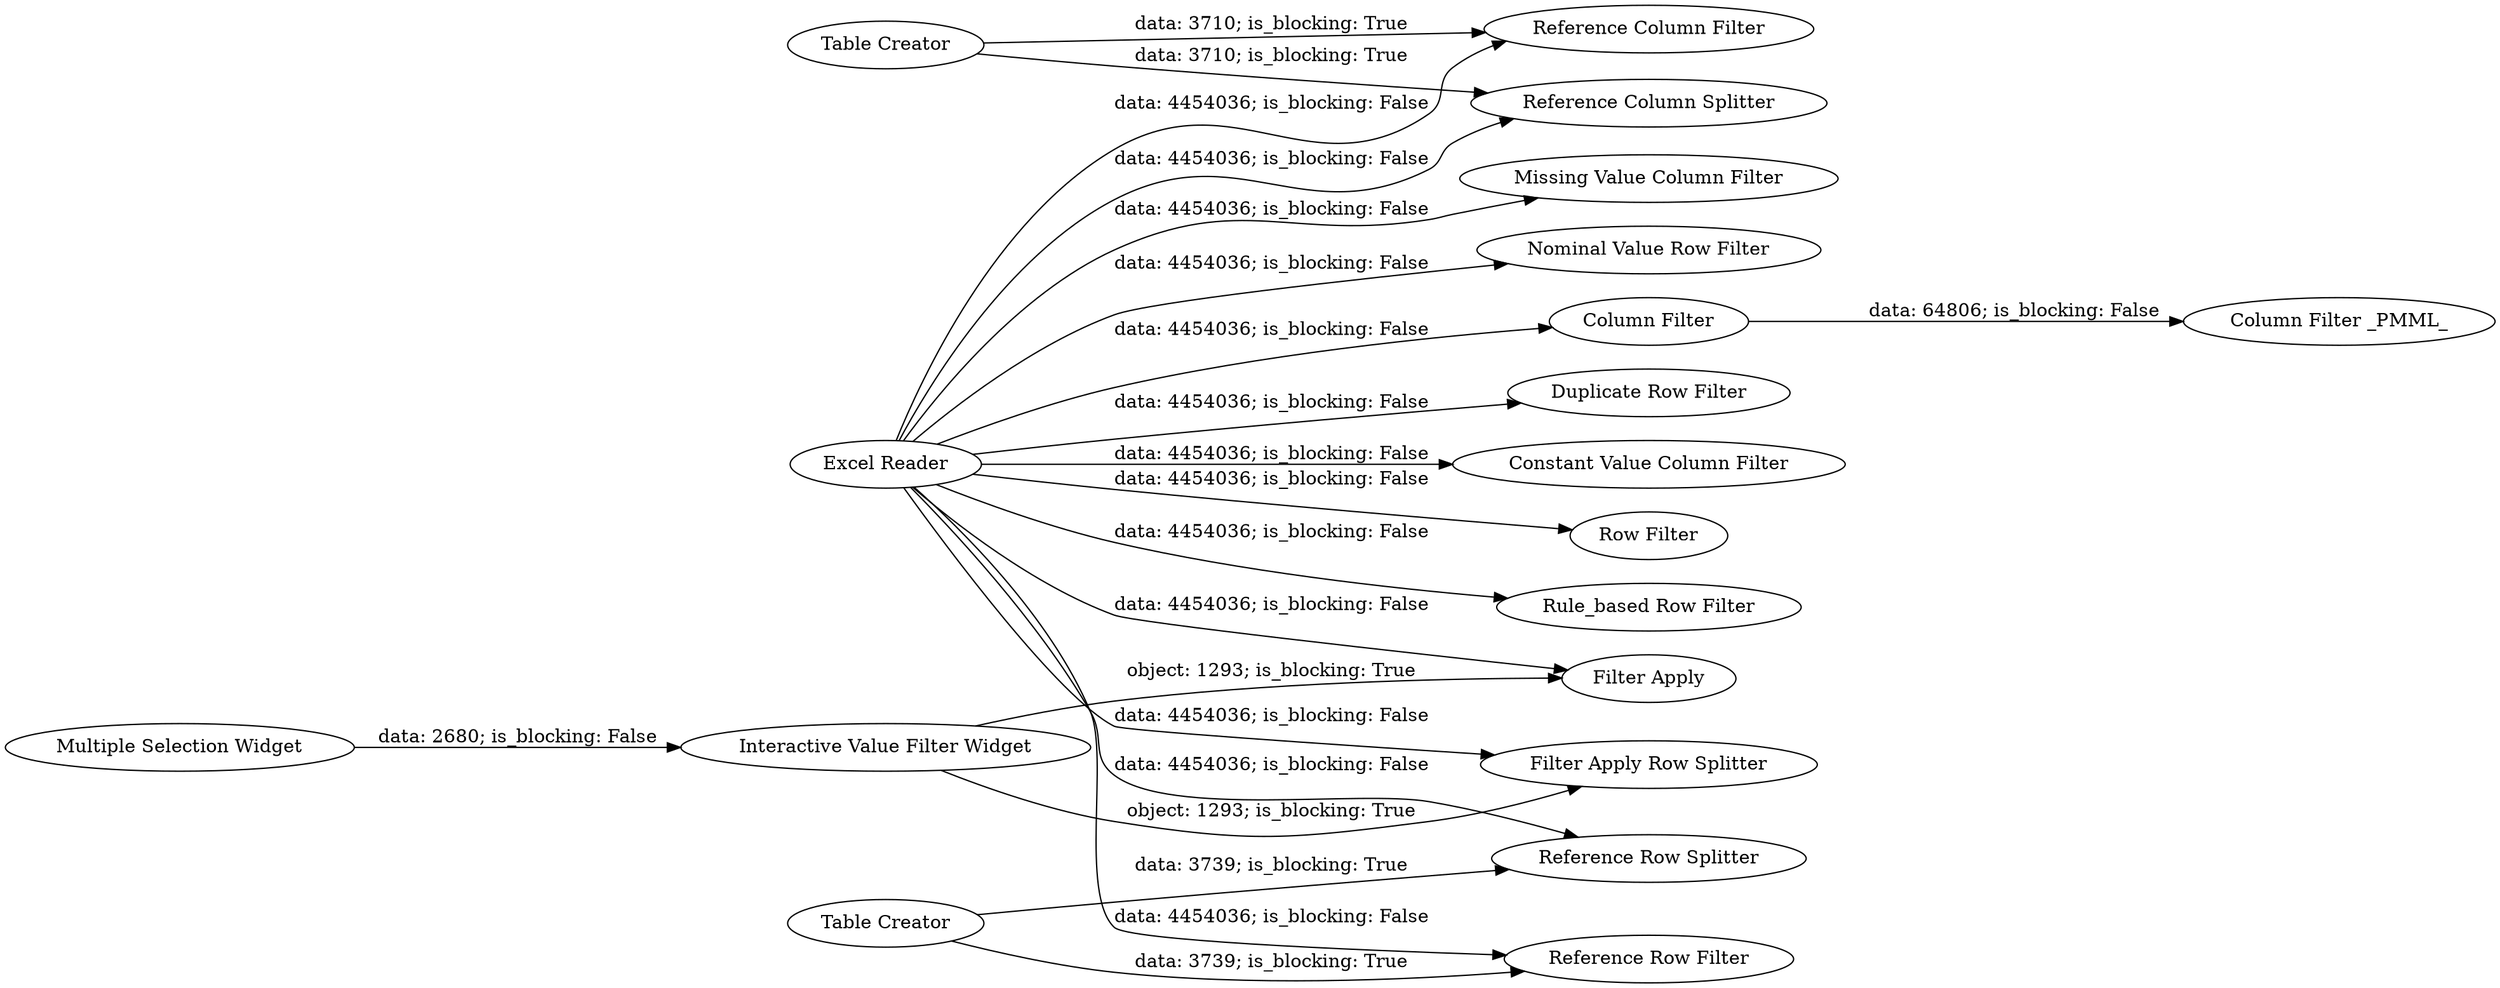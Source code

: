digraph {
	"-7184045232924929551_2" [label="Column Filter"]
	"-7184045232924929551_8" [label="Duplicate Row Filter"]
	"-7184045232924929551_4" [label="Constant Value Column Filter"]
	"-7184045232924929551_6" [label="Reference Column Splitter"]
	"-7184045232924929551_16" [label="Multiple Selection Widget"]
	"-7184045232924929551_24" [label="Reference Row Splitter"]
	"-7184045232924929551_21" [label="Row Filter"]
	"-7184045232924929551_1" [label="Excel Reader"]
	"-7184045232924929551_17" [label="Interactive Value Filter Widget"]
	"-7184045232924929551_22" [label="Reference Row Filter"]
	"-7184045232924929551_7" [label="Table Creator"]
	"-7184045232924929551_19" [label="Rule_based Row Filter"]
	"-7184045232924929551_5" [label="Missing Value Column Filter"]
	"-7184045232924929551_25" [label="Column Filter _PMML_"]
	"-7184045232924929551_23" [label="Table Creator"]
	"-7184045232924929551_20" [label="Nominal Value Row Filter"]
	"-7184045232924929551_18" [label="Filter Apply Row Splitter"]
	"-7184045232924929551_3" [label="Reference Column Filter"]
	"-7184045232924929551_9" [label="Filter Apply"]
	"-7184045232924929551_1" -> "-7184045232924929551_3" [label="data: 4454036; is_blocking: False"]
	"-7184045232924929551_23" -> "-7184045232924929551_24" [label="data: 3739; is_blocking: True"]
	"-7184045232924929551_1" -> "-7184045232924929551_20" [label="data: 4454036; is_blocking: False"]
	"-7184045232924929551_16" -> "-7184045232924929551_17" [label="data: 2680; is_blocking: False"]
	"-7184045232924929551_7" -> "-7184045232924929551_6" [label="data: 3710; is_blocking: True"]
	"-7184045232924929551_1" -> "-7184045232924929551_9" [label="data: 4454036; is_blocking: False"]
	"-7184045232924929551_2" -> "-7184045232924929551_25" [label="data: 64806; is_blocking: False"]
	"-7184045232924929551_1" -> "-7184045232924929551_8" [label="data: 4454036; is_blocking: False"]
	"-7184045232924929551_1" -> "-7184045232924929551_5" [label="data: 4454036; is_blocking: False"]
	"-7184045232924929551_1" -> "-7184045232924929551_22" [label="data: 4454036; is_blocking: False"]
	"-7184045232924929551_1" -> "-7184045232924929551_4" [label="data: 4454036; is_blocking: False"]
	"-7184045232924929551_23" -> "-7184045232924929551_22" [label="data: 3739; is_blocking: True"]
	"-7184045232924929551_1" -> "-7184045232924929551_21" [label="data: 4454036; is_blocking: False"]
	"-7184045232924929551_1" -> "-7184045232924929551_6" [label="data: 4454036; is_blocking: False"]
	"-7184045232924929551_1" -> "-7184045232924929551_18" [label="data: 4454036; is_blocking: False"]
	"-7184045232924929551_17" -> "-7184045232924929551_9" [label="object: 1293; is_blocking: True"]
	"-7184045232924929551_1" -> "-7184045232924929551_2" [label="data: 4454036; is_blocking: False"]
	"-7184045232924929551_1" -> "-7184045232924929551_24" [label="data: 4454036; is_blocking: False"]
	"-7184045232924929551_7" -> "-7184045232924929551_3" [label="data: 3710; is_blocking: True"]
	"-7184045232924929551_1" -> "-7184045232924929551_19" [label="data: 4454036; is_blocking: False"]
	"-7184045232924929551_17" -> "-7184045232924929551_18" [label="object: 1293; is_blocking: True"]
	rankdir=LR
}
